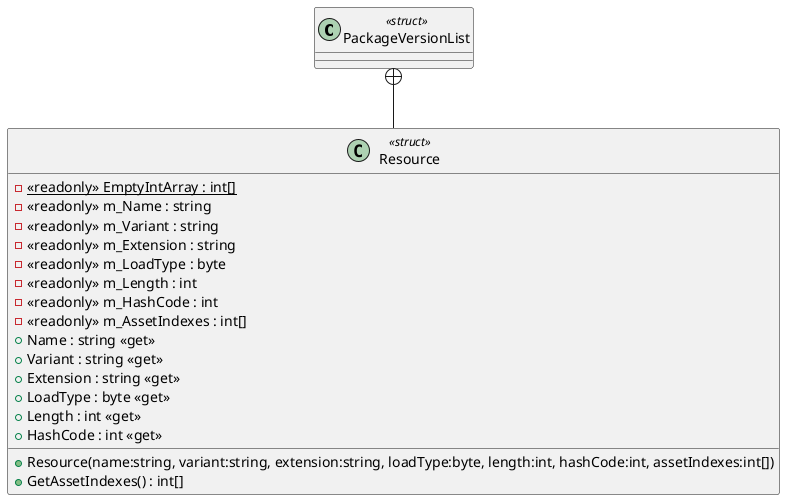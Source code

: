 @startuml
class PackageVersionList <<struct>> {
}
class Resource <<struct>> {
    - {static} <<readonly>> EmptyIntArray : int[]
    - <<readonly>> m_Name : string
    - <<readonly>> m_Variant : string
    - <<readonly>> m_Extension : string
    - <<readonly>> m_LoadType : byte
    - <<readonly>> m_Length : int
    - <<readonly>> m_HashCode : int
    - <<readonly>> m_AssetIndexes : int[]
    + Resource(name:string, variant:string, extension:string, loadType:byte, length:int, hashCode:int, assetIndexes:int[])
    + Name : string <<get>>
    + Variant : string <<get>>
    + Extension : string <<get>>
    + LoadType : byte <<get>>
    + Length : int <<get>>
    + HashCode : int <<get>>
    + GetAssetIndexes() : int[]
}
PackageVersionList +-- Resource
@enduml
